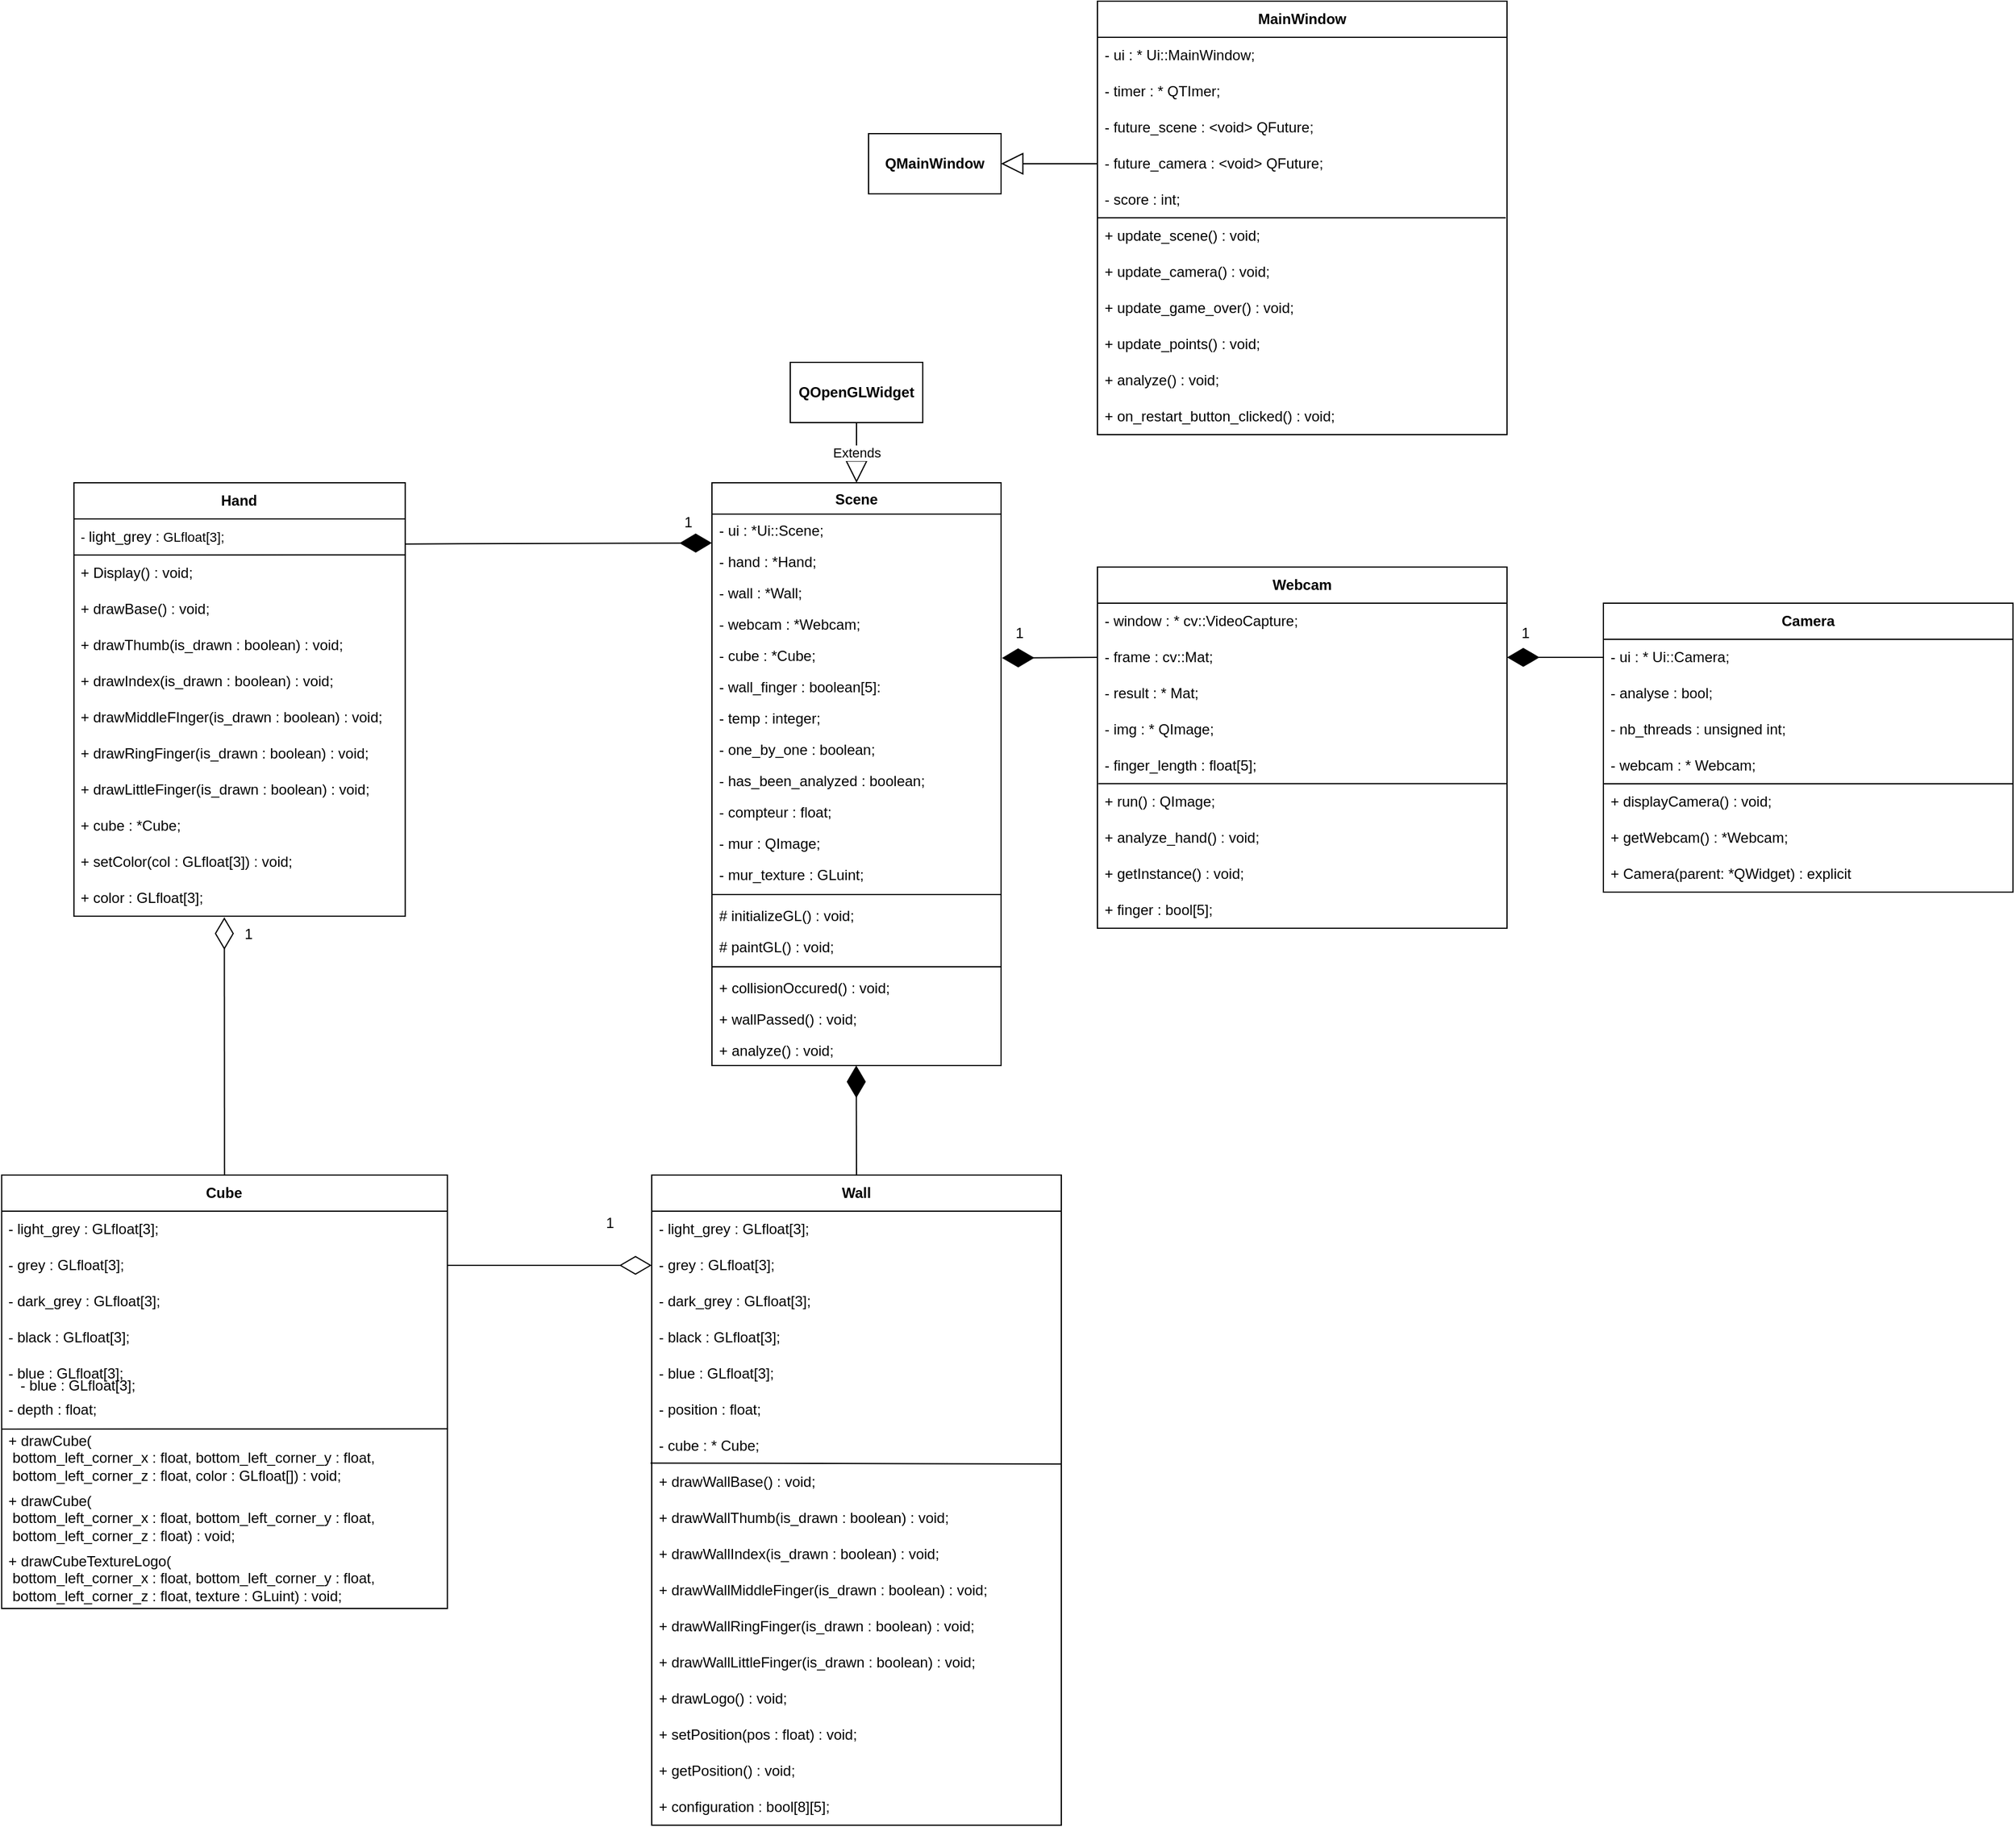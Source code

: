 <mxfile version="21.3.6" type="device">
  <diagram id="C5RBs43oDa-KdzZeNtuy" name="Page-1">
    <mxGraphModel dx="2345" dy="1805" grid="1" gridSize="10" guides="1" tooltips="1" connect="1" arrows="1" fold="1" page="1" pageScale="1" pageWidth="827" pageHeight="1169" math="0" shadow="0">
      <root>
        <mxCell id="WIyWlLk6GJQsqaUBKTNV-0" />
        <mxCell id="WIyWlLk6GJQsqaUBKTNV-1" parent="WIyWlLk6GJQsqaUBKTNV-0" />
        <mxCell id="sqdQiwpJzlFbT6sFjuYa-8" value="&lt;b&gt;Wall&lt;/b&gt;" style="swimlane;fontStyle=0;childLayout=stackLayout;horizontal=1;startSize=30;horizontalStack=0;resizeParent=1;resizeParentMax=0;resizeLast=0;collapsible=1;marginBottom=0;whiteSpace=wrap;html=1;fontFamily=Helvetica;fontColor=#000000;" parent="WIyWlLk6GJQsqaUBKTNV-1" vertex="1">
          <mxGeometry x="-190" y="425" width="340" height="540" as="geometry" />
        </mxCell>
        <mxCell id="A-M6z1SIhGvRbmHf0a0M-6" value="- light_grey : GL&lt;font&gt;float[3];&lt;/font&gt;" style="text;strokeColor=none;fillColor=none;align=left;verticalAlign=middle;spacingLeft=4;spacingRight=4;overflow=hidden;points=[[0,0.5],[1,0.5]];portConstraint=eastwest;rotatable=0;whiteSpace=wrap;html=1;fontFamily=Helvetica;fontColor=#000000;" parent="sqdQiwpJzlFbT6sFjuYa-8" vertex="1">
          <mxGeometry y="30" width="340" height="30" as="geometry" />
        </mxCell>
        <mxCell id="A-M6z1SIhGvRbmHf0a0M-7" value="- grey :&amp;nbsp;&lt;font&gt;GL&lt;font style=&quot;border-color: var(--border-color);&quot;&gt;float&lt;/font&gt;[3];&lt;/font&gt;" style="text;strokeColor=none;fillColor=none;align=left;verticalAlign=middle;spacingLeft=4;spacingRight=4;overflow=hidden;points=[[0,0.5],[1,0.5]];portConstraint=eastwest;rotatable=0;whiteSpace=wrap;html=1;fontFamily=Helvetica;fontColor=#000000;" parent="sqdQiwpJzlFbT6sFjuYa-8" vertex="1">
          <mxGeometry y="60" width="340" height="30" as="geometry" />
        </mxCell>
        <mxCell id="A-M6z1SIhGvRbmHf0a0M-8" value="- dark_grey :&amp;nbsp;&lt;font&gt;GL&lt;font style=&quot;border-color: var(--border-color);&quot;&gt;float&lt;/font&gt;[3];&lt;/font&gt;" style="text;strokeColor=none;fillColor=none;align=left;verticalAlign=middle;spacingLeft=4;spacingRight=4;overflow=hidden;points=[[0,0.5],[1,0.5]];portConstraint=eastwest;rotatable=0;whiteSpace=wrap;html=1;fontFamily=Helvetica;fontColor=#000000;" parent="sqdQiwpJzlFbT6sFjuYa-8" vertex="1">
          <mxGeometry y="90" width="340" height="30" as="geometry" />
        </mxCell>
        <mxCell id="A-M6z1SIhGvRbmHf0a0M-9" value="- black :&amp;nbsp;&lt;font&gt;GL&lt;font style=&quot;border-color: var(--border-color);&quot;&gt;float&lt;/font&gt;[3];&lt;/font&gt;" style="text;strokeColor=none;fillColor=none;align=left;verticalAlign=middle;spacingLeft=4;spacingRight=4;overflow=hidden;points=[[0,0.5],[1,0.5]];portConstraint=eastwest;rotatable=0;whiteSpace=wrap;html=1;fontFamily=Helvetica;fontColor=#000000;" parent="sqdQiwpJzlFbT6sFjuYa-8" vertex="1">
          <mxGeometry y="120" width="340" height="30" as="geometry" />
        </mxCell>
        <mxCell id="A-M6z1SIhGvRbmHf0a0M-10" value="- blue :&amp;nbsp;&lt;font&gt;GL&lt;font style=&quot;border-color: var(--border-color);&quot;&gt;float&lt;/font&gt;[3];&lt;/font&gt;" style="text;strokeColor=none;fillColor=none;align=left;verticalAlign=middle;spacingLeft=4;spacingRight=4;overflow=hidden;points=[[0,0.5],[1,0.5]];portConstraint=eastwest;rotatable=0;whiteSpace=wrap;html=1;fontFamily=Helvetica;fontColor=#000000;" parent="sqdQiwpJzlFbT6sFjuYa-8" vertex="1">
          <mxGeometry y="150" width="340" height="30" as="geometry" />
        </mxCell>
        <mxCell id="A-M6z1SIhGvRbmHf0a0M-11" value="- position : float;" style="text;strokeColor=none;fillColor=none;align=left;verticalAlign=middle;spacingLeft=4;spacingRight=4;overflow=hidden;points=[[0,0.5],[1,0.5]];portConstraint=eastwest;rotatable=0;whiteSpace=wrap;html=1;fontFamily=Helvetica;fontColor=#000000;" parent="sqdQiwpJzlFbT6sFjuYa-8" vertex="1">
          <mxGeometry y="180" width="340" height="30" as="geometry" />
        </mxCell>
        <mxCell id="A-M6z1SIhGvRbmHf0a0M-12" value="- cube : * Cube;" style="text;strokeColor=none;fillColor=none;align=left;verticalAlign=middle;spacingLeft=4;spacingRight=4;overflow=hidden;points=[[0,0.5],[1,0.5]];portConstraint=eastwest;rotatable=0;whiteSpace=wrap;html=1;fontFamily=Helvetica;fontColor=#000000;" parent="sqdQiwpJzlFbT6sFjuYa-8" vertex="1">
          <mxGeometry y="210" width="340" height="30" as="geometry" />
        </mxCell>
        <mxCell id="sqdQiwpJzlFbT6sFjuYa-12" value="" style="endArrow=none;html=1;rounded=0;exitX=-0.003;exitY=0.973;exitDx=0;exitDy=0;exitPerimeter=0;fontFamily=Helvetica;fontColor=#000000;entryX=0.999;entryY=-0.001;entryDx=0;entryDy=0;entryPerimeter=0;" parent="sqdQiwpJzlFbT6sFjuYa-8" source="A-M6z1SIhGvRbmHf0a0M-12" target="A-M6z1SIhGvRbmHf0a0M-15" edge="1">
          <mxGeometry width="50" height="50" relative="1" as="geometry">
            <mxPoint x="0.35" y="270.9" as="sourcePoint" />
            <mxPoint x="340" y="239" as="targetPoint" />
          </mxGeometry>
        </mxCell>
        <mxCell id="A-M6z1SIhGvRbmHf0a0M-15" value="+ drawWallBase() : &lt;font&gt;void;&lt;/font&gt;" style="text;strokeColor=none;fillColor=none;align=left;verticalAlign=middle;spacingLeft=4;spacingRight=4;overflow=hidden;points=[[0,0.5],[1,0.5]];portConstraint=eastwest;rotatable=0;whiteSpace=wrap;html=1;fontFamily=Helvetica;fontColor=#000000;" parent="sqdQiwpJzlFbT6sFjuYa-8" vertex="1">
          <mxGeometry y="240" width="340" height="30" as="geometry" />
        </mxCell>
        <mxCell id="A-M6z1SIhGvRbmHf0a0M-16" value="+ drawWallThumb(is_drawn : &lt;font&gt;boolean&lt;/font&gt;) : &lt;font&gt;void;&lt;/font&gt;" style="text;strokeColor=none;fillColor=none;align=left;verticalAlign=middle;spacingLeft=4;spacingRight=4;overflow=hidden;points=[[0,0.5],[1,0.5]];portConstraint=eastwest;rotatable=0;whiteSpace=wrap;html=1;fontFamily=Helvetica;fontColor=#000000;" parent="sqdQiwpJzlFbT6sFjuYa-8" vertex="1">
          <mxGeometry y="270" width="340" height="30" as="geometry" />
        </mxCell>
        <mxCell id="A-M6z1SIhGvRbmHf0a0M-17" value="+ drawWallIndex(is_drawn : &lt;font&gt;boolean&lt;/font&gt;) : &lt;font&gt;void;&lt;/font&gt;" style="text;strokeColor=none;fillColor=none;align=left;verticalAlign=middle;spacingLeft=4;spacingRight=4;overflow=hidden;points=[[0,0.5],[1,0.5]];portConstraint=eastwest;rotatable=0;whiteSpace=wrap;html=1;fontFamily=Helvetica;fontColor=#000000;" parent="sqdQiwpJzlFbT6sFjuYa-8" vertex="1">
          <mxGeometry y="300" width="340" height="30" as="geometry" />
        </mxCell>
        <mxCell id="A-M6z1SIhGvRbmHf0a0M-18" value="+ drawWallMiddleFinger(is_drawn : &lt;font&gt;boolean&lt;/font&gt;) : &lt;font&gt;void;&lt;/font&gt;" style="text;strokeColor=none;fillColor=none;align=left;verticalAlign=middle;spacingLeft=4;spacingRight=4;overflow=hidden;points=[[0,0.5],[1,0.5]];portConstraint=eastwest;rotatable=0;whiteSpace=wrap;html=1;fontFamily=Helvetica;fontColor=#000000;" parent="sqdQiwpJzlFbT6sFjuYa-8" vertex="1">
          <mxGeometry y="330" width="340" height="30" as="geometry" />
        </mxCell>
        <mxCell id="A-M6z1SIhGvRbmHf0a0M-19" value="+ drawWallRingFinger(is_drawn : &lt;font&gt;boolean&lt;/font&gt;) : &lt;font&gt;void;&lt;/font&gt;" style="text;strokeColor=none;fillColor=none;align=left;verticalAlign=middle;spacingLeft=4;spacingRight=4;overflow=hidden;points=[[0,0.5],[1,0.5]];portConstraint=eastwest;rotatable=0;whiteSpace=wrap;html=1;fontFamily=Helvetica;fontColor=#000000;" parent="sqdQiwpJzlFbT6sFjuYa-8" vertex="1">
          <mxGeometry y="360" width="340" height="30" as="geometry" />
        </mxCell>
        <mxCell id="A-M6z1SIhGvRbmHf0a0M-20" value="+ drawWallLittleFinger(is_drawn : &lt;font&gt;boolean&lt;/font&gt;) : &lt;font&gt;void;&lt;/font&gt;" style="text;strokeColor=none;fillColor=none;align=left;verticalAlign=middle;spacingLeft=4;spacingRight=4;overflow=hidden;points=[[0,0.5],[1,0.5]];portConstraint=eastwest;rotatable=0;whiteSpace=wrap;html=1;fontFamily=Helvetica;fontColor=#000000;" parent="sqdQiwpJzlFbT6sFjuYa-8" vertex="1">
          <mxGeometry y="390" width="340" height="30" as="geometry" />
        </mxCell>
        <mxCell id="A-M6z1SIhGvRbmHf0a0M-21" value="+ drawLogo() : &lt;font&gt;void;&lt;/font&gt;" style="text;strokeColor=none;fillColor=none;align=left;verticalAlign=middle;spacingLeft=4;spacingRight=4;overflow=hidden;points=[[0,0.5],[1,0.5]];portConstraint=eastwest;rotatable=0;whiteSpace=wrap;html=1;fontFamily=Helvetica;fontColor=#000000;" parent="sqdQiwpJzlFbT6sFjuYa-8" vertex="1">
          <mxGeometry y="420" width="340" height="30" as="geometry" />
        </mxCell>
        <mxCell id="A-M6z1SIhGvRbmHf0a0M-22" value="+ setPosition(pos : float) : &lt;font&gt;void;&lt;/font&gt;" style="text;strokeColor=none;fillColor=none;align=left;verticalAlign=middle;spacingLeft=4;spacingRight=4;overflow=hidden;points=[[0,0.5],[1,0.5]];portConstraint=eastwest;rotatable=0;whiteSpace=wrap;html=1;fontFamily=Helvetica;fontColor=#000000;" parent="sqdQiwpJzlFbT6sFjuYa-8" vertex="1">
          <mxGeometry y="450" width="340" height="30" as="geometry" />
        </mxCell>
        <mxCell id="A-M6z1SIhGvRbmHf0a0M-23" value="+ getPosition() : &lt;font&gt;void;&lt;/font&gt;" style="text;strokeColor=none;fillColor=none;align=left;verticalAlign=middle;spacingLeft=4;spacingRight=4;overflow=hidden;points=[[0,0.5],[1,0.5]];portConstraint=eastwest;rotatable=0;whiteSpace=wrap;html=1;fontFamily=Helvetica;fontColor=#000000;" parent="sqdQiwpJzlFbT6sFjuYa-8" vertex="1">
          <mxGeometry y="480" width="340" height="30" as="geometry" />
        </mxCell>
        <mxCell id="A-M6z1SIhGvRbmHf0a0M-24" value="+ configuration : bool[8][5]&lt;font&gt;;&lt;/font&gt;" style="text;strokeColor=none;fillColor=none;align=left;verticalAlign=middle;spacingLeft=4;spacingRight=4;overflow=hidden;points=[[0,0.5],[1,0.5]];portConstraint=eastwest;rotatable=0;whiteSpace=wrap;html=1;fontFamily=Helvetica;fontColor=#000000;" parent="sqdQiwpJzlFbT6sFjuYa-8" vertex="1">
          <mxGeometry y="510" width="340" height="30" as="geometry" />
        </mxCell>
        <mxCell id="sqdQiwpJzlFbT6sFjuYa-13" value="&lt;font&gt;&lt;b&gt;Hand&lt;/b&gt;&lt;/font&gt;" style="swimlane;fontStyle=0;childLayout=stackLayout;horizontal=1;startSize=30;horizontalStack=0;resizeParent=1;resizeParentMax=0;resizeLast=0;collapsible=1;marginBottom=0;whiteSpace=wrap;html=1;fontFamily=Helvetica;fontColor=#000000;" parent="WIyWlLk6GJQsqaUBKTNV-1" vertex="1">
          <mxGeometry x="-669.63" y="-150" width="275" height="360" as="geometry" />
        </mxCell>
        <mxCell id="sqdQiwpJzlFbT6sFjuYa-14" value="&lt;div&gt;&lt;font style=&quot;&quot;&gt;&lt;span style=&quot;font-size: 11px;&quot;&gt;- &lt;/span&gt;&lt;font style=&quot;font-size: 12px;&quot;&gt;light_grey :&lt;/font&gt;&lt;span style=&quot;font-size: 11px;&quot;&gt; &lt;font&gt;GLfloat[3];&lt;/font&gt;&lt;/span&gt;&lt;/font&gt;&lt;/div&gt;" style="text;strokeColor=none;fillColor=none;align=left;verticalAlign=middle;spacingLeft=4;spacingRight=4;overflow=hidden;points=[[0,0.5],[1,0.5]];portConstraint=eastwest;rotatable=0;whiteSpace=wrap;html=1;fontFamily=Helvetica;fontColor=#000000;" parent="sqdQiwpJzlFbT6sFjuYa-13" vertex="1">
          <mxGeometry y="30" width="275" height="30" as="geometry" />
        </mxCell>
        <mxCell id="Ybg5_mfCKvcVvenesTSS-0" value="" style="endArrow=none;html=1;rounded=0;exitX=0.001;exitY=1.03;exitDx=0;exitDy=0;exitPerimeter=0;fontFamily=Helvetica;entryX=1.001;entryY=-0.004;entryDx=0;entryDy=0;entryPerimeter=0;fontColor=#000000;" parent="sqdQiwpJzlFbT6sFjuYa-13" target="sqdQiwpJzlFbT6sFjuYa-16" edge="1">
          <mxGeometry width="50" height="50" relative="1" as="geometry">
            <mxPoint y="60" as="sourcePoint" />
            <mxPoint x="280" y="60" as="targetPoint" />
          </mxGeometry>
        </mxCell>
        <mxCell id="sqdQiwpJzlFbT6sFjuYa-16" value="+ Display() : &lt;font&gt;void;&lt;/font&gt;" style="text;strokeColor=none;fillColor=none;align=left;verticalAlign=middle;spacingLeft=4;spacingRight=4;overflow=hidden;points=[[0,0.5],[1,0.5]];portConstraint=eastwest;rotatable=0;whiteSpace=wrap;html=1;fontFamily=Helvetica;fontColor=#000000;" parent="sqdQiwpJzlFbT6sFjuYa-13" vertex="1">
          <mxGeometry y="60" width="275" height="30" as="geometry" />
        </mxCell>
        <mxCell id="sqdQiwpJzlFbT6sFjuYa-23" value="+ drawBase() : &lt;font&gt;void;&lt;/font&gt;" style="text;strokeColor=none;fillColor=none;align=left;verticalAlign=middle;spacingLeft=4;spacingRight=4;overflow=hidden;points=[[0,0.5],[1,0.5]];portConstraint=eastwest;rotatable=0;whiteSpace=wrap;html=1;fontFamily=Helvetica;fontColor=#000000;" parent="sqdQiwpJzlFbT6sFjuYa-13" vertex="1">
          <mxGeometry y="90" width="275" height="30" as="geometry" />
        </mxCell>
        <mxCell id="sqdQiwpJzlFbT6sFjuYa-24" value="+ drawThumb(is_drawn : &lt;font&gt;boolean&lt;/font&gt;) : &lt;font&gt;void;&lt;/font&gt;" style="text;strokeColor=none;fillColor=none;align=left;verticalAlign=middle;spacingLeft=4;spacingRight=4;overflow=hidden;points=[[0,0.5],[1,0.5]];portConstraint=eastwest;rotatable=0;whiteSpace=wrap;html=1;fontFamily=Helvetica;fontColor=#000000;" parent="sqdQiwpJzlFbT6sFjuYa-13" vertex="1">
          <mxGeometry y="120" width="275" height="30" as="geometry" />
        </mxCell>
        <mxCell id="sqdQiwpJzlFbT6sFjuYa-25" value="+ drawIndex(is_drawn : &lt;font&gt;boolean&lt;/font&gt;) : &lt;font&gt;void;&lt;/font&gt;" style="text;strokeColor=none;fillColor=none;align=left;verticalAlign=middle;spacingLeft=4;spacingRight=4;overflow=hidden;points=[[0,0.5],[1,0.5]];portConstraint=eastwest;rotatable=0;whiteSpace=wrap;html=1;fontFamily=Helvetica;fontColor=#000000;" parent="sqdQiwpJzlFbT6sFjuYa-13" vertex="1">
          <mxGeometry y="150" width="275" height="30" as="geometry" />
        </mxCell>
        <mxCell id="sqdQiwpJzlFbT6sFjuYa-27" value="+ drawMiddleFInger(is_drawn : &lt;font&gt;boolean&lt;/font&gt;) : &lt;font&gt;void;&lt;/font&gt;" style="text;strokeColor=none;fillColor=none;align=left;verticalAlign=middle;spacingLeft=4;spacingRight=4;overflow=hidden;points=[[0,0.5],[1,0.5]];portConstraint=eastwest;rotatable=0;whiteSpace=wrap;html=1;fontFamily=Helvetica;fontColor=#000000;" parent="sqdQiwpJzlFbT6sFjuYa-13" vertex="1">
          <mxGeometry y="180" width="275" height="30" as="geometry" />
        </mxCell>
        <mxCell id="sqdQiwpJzlFbT6sFjuYa-26" value="+ drawRingFinger(is_drawn : &lt;font&gt;boolean&lt;/font&gt;) : &lt;font&gt;void;&lt;/font&gt;" style="text;strokeColor=none;fillColor=none;align=left;verticalAlign=middle;spacingLeft=4;spacingRight=4;overflow=hidden;points=[[0,0.5],[1,0.5]];portConstraint=eastwest;rotatable=0;whiteSpace=wrap;html=1;fontFamily=Helvetica;fontColor=#000000;" parent="sqdQiwpJzlFbT6sFjuYa-13" vertex="1">
          <mxGeometry y="210" width="275" height="30" as="geometry" />
        </mxCell>
        <mxCell id="sqdQiwpJzlFbT6sFjuYa-28" value="+ drawLittleFinger(is_drawn : &lt;font&gt;boolean&lt;/font&gt;) : &lt;font&gt;void;&lt;/font&gt;" style="text;strokeColor=none;fillColor=none;align=left;verticalAlign=middle;spacingLeft=4;spacingRight=4;overflow=hidden;points=[[0,0.5],[1,0.5]];portConstraint=eastwest;rotatable=0;whiteSpace=wrap;html=1;fontFamily=Helvetica;fontColor=#000000;" parent="sqdQiwpJzlFbT6sFjuYa-13" vertex="1">
          <mxGeometry y="240" width="275" height="30" as="geometry" />
        </mxCell>
        <mxCell id="sqdQiwpJzlFbT6sFjuYa-29" value="+ cube : *&lt;font&gt;Cube;&lt;/font&gt;" style="text;strokeColor=none;fillColor=none;align=left;verticalAlign=middle;spacingLeft=4;spacingRight=4;overflow=hidden;points=[[0,0.5],[1,0.5]];portConstraint=eastwest;rotatable=0;whiteSpace=wrap;html=1;fontFamily=Helvetica;fontColor=#000000;" parent="sqdQiwpJzlFbT6sFjuYa-13" vertex="1">
          <mxGeometry y="270" width="275" height="30" as="geometry" />
        </mxCell>
        <mxCell id="Ybg5_mfCKvcVvenesTSS-2" value="+ setColor(col : GLfloat[3]) : void;" style="text;strokeColor=none;fillColor=none;align=left;verticalAlign=middle;spacingLeft=4;spacingRight=4;overflow=hidden;points=[[0,0.5],[1,0.5]];portConstraint=eastwest;rotatable=0;whiteSpace=wrap;html=1;fontFamily=Helvetica;fontColor=#000000;" parent="sqdQiwpJzlFbT6sFjuYa-13" vertex="1">
          <mxGeometry y="300" width="275" height="30" as="geometry" />
        </mxCell>
        <mxCell id="Ybg5_mfCKvcVvenesTSS-1" value="+ color : GLfloat[3];" style="text;strokeColor=none;fillColor=none;align=left;verticalAlign=middle;spacingLeft=4;spacingRight=4;overflow=hidden;points=[[0,0.5],[1,0.5]];portConstraint=eastwest;rotatable=0;whiteSpace=wrap;html=1;fontFamily=Helvetica;fontColor=#000000;" parent="sqdQiwpJzlFbT6sFjuYa-13" vertex="1">
          <mxGeometry y="330" width="275" height="30" as="geometry" />
        </mxCell>
        <mxCell id="sqdQiwpJzlFbT6sFjuYa-30" value="&lt;b&gt;Cube&lt;/b&gt;" style="swimlane;fontStyle=0;childLayout=stackLayout;horizontal=1;startSize=30;horizontalStack=0;resizeParent=1;resizeParentMax=0;resizeLast=0;collapsible=1;marginBottom=0;whiteSpace=wrap;html=1;fontFamily=Helvetica;fontColor=#000000;" parent="WIyWlLk6GJQsqaUBKTNV-1" vertex="1">
          <mxGeometry x="-729.63" y="425" width="370" height="360" as="geometry" />
        </mxCell>
        <mxCell id="sqdQiwpJzlFbT6sFjuYa-31" value="- light_grey :&amp;nbsp;&lt;font&gt;GL&lt;font style=&quot;border-color: var(--border-color);&quot;&gt;float&lt;/font&gt;[3];&lt;/font&gt;" style="text;strokeColor=none;fillColor=none;align=left;verticalAlign=middle;spacingLeft=4;spacingRight=4;overflow=hidden;points=[[0,0.5],[1,0.5]];portConstraint=eastwest;rotatable=0;whiteSpace=wrap;html=1;fontFamily=Helvetica;fontColor=#000000;" parent="sqdQiwpJzlFbT6sFjuYa-30" vertex="1">
          <mxGeometry y="30" width="370" height="30" as="geometry" />
        </mxCell>
        <mxCell id="sqdQiwpJzlFbT6sFjuYa-35" value="- grey :&amp;nbsp;&lt;font&gt;GL&lt;font style=&quot;border-color: var(--border-color);&quot;&gt;float&lt;/font&gt;[3];&lt;/font&gt;" style="text;strokeColor=none;fillColor=none;align=left;verticalAlign=middle;spacingLeft=4;spacingRight=4;overflow=hidden;points=[[0,0.5],[1,0.5]];portConstraint=eastwest;rotatable=0;whiteSpace=wrap;html=1;fontFamily=Helvetica;fontColor=#000000;" parent="sqdQiwpJzlFbT6sFjuYa-30" vertex="1">
          <mxGeometry y="60" width="370" height="30" as="geometry" />
        </mxCell>
        <mxCell id="sqdQiwpJzlFbT6sFjuYa-36" value="- dark_grey :&amp;nbsp;&lt;font&gt;GL&lt;font style=&quot;border-color: var(--border-color);&quot;&gt;float&lt;/font&gt;[3];&lt;/font&gt;" style="text;strokeColor=none;fillColor=none;align=left;verticalAlign=middle;spacingLeft=4;spacingRight=4;overflow=hidden;points=[[0,0.5],[1,0.5]];portConstraint=eastwest;rotatable=0;whiteSpace=wrap;html=1;fontFamily=Helvetica;fontColor=#000000;" parent="sqdQiwpJzlFbT6sFjuYa-30" vertex="1">
          <mxGeometry y="90" width="370" height="30" as="geometry" />
        </mxCell>
        <mxCell id="sqdQiwpJzlFbT6sFjuYa-37" value="- black :&amp;nbsp;&lt;font&gt;GL&lt;font style=&quot;border-color: var(--border-color);&quot;&gt;float&lt;/font&gt;[3];&lt;/font&gt;" style="text;strokeColor=none;fillColor=none;align=left;verticalAlign=middle;spacingLeft=4;spacingRight=4;overflow=hidden;points=[[0,0.5],[1,0.5]];portConstraint=eastwest;rotatable=0;whiteSpace=wrap;html=1;fontFamily=Helvetica;fontColor=#000000;" parent="sqdQiwpJzlFbT6sFjuYa-30" vertex="1">
          <mxGeometry y="120" width="370" height="30" as="geometry" />
        </mxCell>
        <mxCell id="sqdQiwpJzlFbT6sFjuYa-32" value="- blue :&amp;nbsp;&lt;font&gt;GL&lt;font style=&quot;border-color: var(--border-color);&quot;&gt;float&lt;/font&gt;[3];&lt;/font&gt;" style="text;strokeColor=none;fillColor=none;align=left;verticalAlign=middle;spacingLeft=4;spacingRight=4;overflow=hidden;points=[[0,0.5],[1,0.5]];portConstraint=eastwest;rotatable=0;whiteSpace=wrap;html=1;fontFamily=Helvetica;fontColor=#000000;" parent="sqdQiwpJzlFbT6sFjuYa-30" vertex="1">
          <mxGeometry y="150" width="370" height="30" as="geometry" />
        </mxCell>
        <mxCell id="Ybg5_mfCKvcVvenesTSS-20" value="- depth : float;" style="text;strokeColor=none;fillColor=none;align=left;verticalAlign=middle;spacingLeft=4;spacingRight=4;overflow=hidden;points=[[0,0.5],[1,0.5]];portConstraint=eastwest;rotatable=0;whiteSpace=wrap;html=1;fontFamily=Helvetica;fontColor=#000000;" parent="sqdQiwpJzlFbT6sFjuYa-30" vertex="1">
          <mxGeometry y="180" width="370" height="30" as="geometry" />
        </mxCell>
        <mxCell id="sqdQiwpJzlFbT6sFjuYa-33" value="+ drawCube(&lt;br&gt;&lt;span style=&quot;white-space: pre;&quot;&gt; &lt;/span&gt;bottom_left_corner_x : &lt;font&gt;float,&amp;nbsp;&lt;/font&gt;bottom_left_corner_y : &lt;font&gt;float, &lt;br&gt;&lt;/font&gt;&lt;span style=&quot;white-space: pre;&quot;&gt; &lt;/span&gt;bottom_left_corner_z : &lt;font&gt;float,&amp;nbsp;&lt;/font&gt;color : &lt;font&gt;GLfloat[]&lt;/font&gt;) : &lt;font&gt;void;&lt;/font&gt;" style="text;strokeColor=none;fillColor=none;align=left;verticalAlign=middle;spacingLeft=4;spacingRight=4;overflow=hidden;points=[[0,0.5],[1,0.5]];portConstraint=eastwest;rotatable=0;whiteSpace=wrap;html=1;fontFamily=Helvetica;fontColor=#000000;" parent="sqdQiwpJzlFbT6sFjuYa-30" vertex="1">
          <mxGeometry y="210" width="370" height="50" as="geometry" />
        </mxCell>
        <mxCell id="sqdQiwpJzlFbT6sFjuYa-34" value="" style="endArrow=none;html=1;rounded=0;exitX=-0.001;exitY=0.02;exitDx=0;exitDy=0;exitPerimeter=0;entryX=1.001;entryY=0.015;entryDx=0;entryDy=0;entryPerimeter=0;fontFamily=Helvetica;fontColor=#000000;" parent="sqdQiwpJzlFbT6sFjuYa-30" source="sqdQiwpJzlFbT6sFjuYa-33" target="sqdQiwpJzlFbT6sFjuYa-33" edge="1">
          <mxGeometry width="50" height="50" relative="1" as="geometry">
            <mxPoint x="220" y="220" as="sourcePoint" />
            <mxPoint x="270" y="170" as="targetPoint" />
          </mxGeometry>
        </mxCell>
        <mxCell id="Ybg5_mfCKvcVvenesTSS-22" value="+ drawCube(&lt;br&gt;&lt;span style=&quot;white-space: pre;&quot;&gt; &lt;/span&gt;bottom_left_corner_x : &lt;font&gt;float,&amp;nbsp;&lt;/font&gt;bottom_left_corner_y : &lt;font&gt;float, &lt;br&gt;&lt;/font&gt;&amp;nbsp;bottom_left_corner_z : &lt;font&gt;float&lt;/font&gt;) : &lt;font&gt;void;&lt;/font&gt;" style="text;strokeColor=none;fillColor=none;align=left;verticalAlign=middle;spacingLeft=4;spacingRight=4;overflow=hidden;points=[[0,0.5],[1,0.5]];portConstraint=eastwest;rotatable=0;whiteSpace=wrap;html=1;fontFamily=Helvetica;fontColor=#000000;" parent="sqdQiwpJzlFbT6sFjuYa-30" vertex="1">
          <mxGeometry y="260" width="370" height="50" as="geometry" />
        </mxCell>
        <mxCell id="Ybg5_mfCKvcVvenesTSS-23" value="+ drawCubeTextureLogo(&lt;br&gt;&lt;span style=&quot;white-space: pre;&quot;&gt; &lt;/span&gt;bottom_left_corner_x : &lt;font&gt;float,&amp;nbsp;&lt;/font&gt;bottom_left_corner_y : &lt;font&gt;float, &lt;br&gt;&lt;/font&gt;&lt;span style=&quot;white-space: pre;&quot;&gt; &lt;/span&gt;bottom_left_corner_z : &lt;font&gt;float, texture : GLuint&lt;/font&gt;) : &lt;font&gt;void;&lt;/font&gt;" style="text;strokeColor=none;fillColor=none;align=left;verticalAlign=middle;spacingLeft=4;spacingRight=4;overflow=hidden;points=[[0,0.5],[1,0.5]];portConstraint=eastwest;rotatable=0;whiteSpace=wrap;html=1;fontFamily=Helvetica;fontColor=#000000;" parent="sqdQiwpJzlFbT6sFjuYa-30" vertex="1">
          <mxGeometry y="310" width="370" height="50" as="geometry" />
        </mxCell>
        <mxCell id="sqdQiwpJzlFbT6sFjuYa-44" value="" style="endArrow=diamondThin;endFill=0;endSize=24;html=1;rounded=0;exitX=0.5;exitY=0;exitDx=0;exitDy=0;fontFamily=Helvetica;entryX=0.454;entryY=1.03;entryDx=0;entryDy=0;entryPerimeter=0;fontColor=#000000;" parent="WIyWlLk6GJQsqaUBKTNV-1" source="sqdQiwpJzlFbT6sFjuYa-30" target="Ybg5_mfCKvcVvenesTSS-1" edge="1">
          <mxGeometry width="160" relative="1" as="geometry">
            <mxPoint x="-709.63" y="240" as="sourcePoint" />
            <mxPoint x="-544.63" y="230" as="targetPoint" />
            <Array as="points" />
          </mxGeometry>
        </mxCell>
        <mxCell id="sqdQiwpJzlFbT6sFjuYa-45" value="1" style="text;html=1;align=center;verticalAlign=middle;resizable=0;points=[];autosize=1;strokeColor=none;fillColor=none;fontFamily=Helvetica;fontColor=#000000;" parent="WIyWlLk6GJQsqaUBKTNV-1" vertex="1">
          <mxGeometry x="-539.63" y="210" width="30" height="30" as="geometry" />
        </mxCell>
        <mxCell id="sqdQiwpJzlFbT6sFjuYa-47" value="Scene&lt;br&gt;" style="swimlane;fontStyle=1;align=center;verticalAlign=top;childLayout=stackLayout;horizontal=1;startSize=26;horizontalStack=0;resizeParent=1;resizeParentMax=0;resizeLast=0;collapsible=1;marginBottom=0;whiteSpace=wrap;html=1;fontFamily=Helvetica;fontColor=#000000;" parent="WIyWlLk6GJQsqaUBKTNV-1" vertex="1">
          <mxGeometry x="-140" y="-150" width="240" height="484" as="geometry" />
        </mxCell>
        <mxCell id="sqdQiwpJzlFbT6sFjuYa-48" value="- ui : &lt;font&gt;*Ui::Scene;&lt;/font&gt;" style="text;strokeColor=none;fillColor=none;align=left;verticalAlign=top;spacingLeft=4;spacingRight=4;overflow=hidden;rotatable=0;points=[[0,0.5],[1,0.5]];portConstraint=eastwest;whiteSpace=wrap;html=1;fontFamily=Helvetica;fontColor=#000000;" parent="sqdQiwpJzlFbT6sFjuYa-47" vertex="1">
          <mxGeometry y="26" width="240" height="26" as="geometry" />
        </mxCell>
        <mxCell id="sqdQiwpJzlFbT6sFjuYa-51" value="- hand : &lt;font&gt;*Hand;&lt;/font&gt;" style="text;strokeColor=none;fillColor=none;align=left;verticalAlign=top;spacingLeft=4;spacingRight=4;overflow=hidden;rotatable=0;points=[[0,0.5],[1,0.5]];portConstraint=eastwest;whiteSpace=wrap;html=1;fontFamily=Helvetica;fontColor=#000000;" parent="sqdQiwpJzlFbT6sFjuYa-47" vertex="1">
          <mxGeometry y="52" width="240" height="26" as="geometry" />
        </mxCell>
        <mxCell id="Ybg5_mfCKvcVvenesTSS-6" value="- wall : *Wall;" style="text;strokeColor=none;fillColor=none;align=left;verticalAlign=top;spacingLeft=4;spacingRight=4;overflow=hidden;rotatable=0;points=[[0,0.5],[1,0.5]];portConstraint=eastwest;whiteSpace=wrap;html=1;fontFamily=Helvetica;fontColor=#000000;" parent="sqdQiwpJzlFbT6sFjuYa-47" vertex="1">
          <mxGeometry y="78" width="240" height="26" as="geometry" />
        </mxCell>
        <mxCell id="Ybg5_mfCKvcVvenesTSS-7" value="- webcam : *Webcam;" style="text;strokeColor=none;fillColor=none;align=left;verticalAlign=top;spacingLeft=4;spacingRight=4;overflow=hidden;rotatable=0;points=[[0,0.5],[1,0.5]];portConstraint=eastwest;whiteSpace=wrap;html=1;fontFamily=Helvetica;fontColor=#000000;" parent="sqdQiwpJzlFbT6sFjuYa-47" vertex="1">
          <mxGeometry y="104" width="240" height="26" as="geometry" />
        </mxCell>
        <mxCell id="Ybg5_mfCKvcVvenesTSS-8" value="- cube : *Cube;" style="text;strokeColor=none;fillColor=none;align=left;verticalAlign=top;spacingLeft=4;spacingRight=4;overflow=hidden;rotatable=0;points=[[0,0.5],[1,0.5]];portConstraint=eastwest;whiteSpace=wrap;html=1;fontFamily=Helvetica;fontColor=#000000;" parent="sqdQiwpJzlFbT6sFjuYa-47" vertex="1">
          <mxGeometry y="130" width="240" height="26" as="geometry" />
        </mxCell>
        <mxCell id="Ybg5_mfCKvcVvenesTSS-9" value="- wall_finger : boolean[5]:" style="text;strokeColor=none;fillColor=none;align=left;verticalAlign=top;spacingLeft=4;spacingRight=4;overflow=hidden;rotatable=0;points=[[0,0.5],[1,0.5]];portConstraint=eastwest;whiteSpace=wrap;html=1;fontFamily=Helvetica;fontColor=#000000;" parent="sqdQiwpJzlFbT6sFjuYa-47" vertex="1">
          <mxGeometry y="156" width="240" height="26" as="geometry" />
        </mxCell>
        <mxCell id="Ybg5_mfCKvcVvenesTSS-10" value="- temp : integer;" style="text;strokeColor=none;fillColor=none;align=left;verticalAlign=top;spacingLeft=4;spacingRight=4;overflow=hidden;rotatable=0;points=[[0,0.5],[1,0.5]];portConstraint=eastwest;whiteSpace=wrap;html=1;fontFamily=Helvetica;fontColor=#000000;" parent="sqdQiwpJzlFbT6sFjuYa-47" vertex="1">
          <mxGeometry y="182" width="240" height="26" as="geometry" />
        </mxCell>
        <mxCell id="Ybg5_mfCKvcVvenesTSS-11" value="- one_by_one : boolean;" style="text;strokeColor=none;fillColor=none;align=left;verticalAlign=top;spacingLeft=4;spacingRight=4;overflow=hidden;rotatable=0;points=[[0,0.5],[1,0.5]];portConstraint=eastwest;whiteSpace=wrap;html=1;fontFamily=Helvetica;fontColor=#000000;" parent="sqdQiwpJzlFbT6sFjuYa-47" vertex="1">
          <mxGeometry y="208" width="240" height="26" as="geometry" />
        </mxCell>
        <mxCell id="Ybg5_mfCKvcVvenesTSS-13" value="- has_been_analyzed : boolean;" style="text;strokeColor=none;fillColor=none;align=left;verticalAlign=top;spacingLeft=4;spacingRight=4;overflow=hidden;rotatable=0;points=[[0,0.5],[1,0.5]];portConstraint=eastwest;whiteSpace=wrap;html=1;fontFamily=Helvetica;fontColor=#000000;" parent="sqdQiwpJzlFbT6sFjuYa-47" vertex="1">
          <mxGeometry y="234" width="240" height="26" as="geometry" />
        </mxCell>
        <mxCell id="Ybg5_mfCKvcVvenesTSS-14" value="- compteur : float;" style="text;strokeColor=none;fillColor=none;align=left;verticalAlign=top;spacingLeft=4;spacingRight=4;overflow=hidden;rotatable=0;points=[[0,0.5],[1,0.5]];portConstraint=eastwest;whiteSpace=wrap;html=1;fontFamily=Helvetica;fontColor=#000000;" parent="sqdQiwpJzlFbT6sFjuYa-47" vertex="1">
          <mxGeometry y="260" width="240" height="26" as="geometry" />
        </mxCell>
        <mxCell id="Ybg5_mfCKvcVvenesTSS-15" value="- mur : QImage;" style="text;strokeColor=none;fillColor=none;align=left;verticalAlign=top;spacingLeft=4;spacingRight=4;overflow=hidden;rotatable=0;points=[[0,0.5],[1,0.5]];portConstraint=eastwest;whiteSpace=wrap;html=1;fontFamily=Helvetica;fontColor=#000000;" parent="sqdQiwpJzlFbT6sFjuYa-47" vertex="1">
          <mxGeometry y="286" width="240" height="26" as="geometry" />
        </mxCell>
        <mxCell id="Ybg5_mfCKvcVvenesTSS-16" value="- mur_texture : GLuint;" style="text;strokeColor=none;fillColor=none;align=left;verticalAlign=top;spacingLeft=4;spacingRight=4;overflow=hidden;rotatable=0;points=[[0,0.5],[1,0.5]];portConstraint=eastwest;whiteSpace=wrap;html=1;fontFamily=Helvetica;fontColor=#000000;" parent="sqdQiwpJzlFbT6sFjuYa-47" vertex="1">
          <mxGeometry y="312" width="240" height="26" as="geometry" />
        </mxCell>
        <mxCell id="sqdQiwpJzlFbT6sFjuYa-49" value="" style="line;strokeWidth=1;fillColor=none;align=left;verticalAlign=middle;spacingTop=-1;spacingLeft=3;spacingRight=3;rotatable=0;labelPosition=right;points=[];portConstraint=eastwest;strokeColor=inherit;fontFamily=Helvetica;fontColor=#000000;" parent="sqdQiwpJzlFbT6sFjuYa-47" vertex="1">
          <mxGeometry y="338" width="240" height="8" as="geometry" />
        </mxCell>
        <mxCell id="sqdQiwpJzlFbT6sFjuYa-50" value="# initializeGL() : &lt;font&gt;void;&lt;/font&gt;" style="text;strokeColor=none;fillColor=none;align=left;verticalAlign=top;spacingLeft=4;spacingRight=4;overflow=hidden;rotatable=0;points=[[0,0.5],[1,0.5]];portConstraint=eastwest;whiteSpace=wrap;html=1;fontFamily=Helvetica;fontColor=#000000;" parent="sqdQiwpJzlFbT6sFjuYa-47" vertex="1">
          <mxGeometry y="346" width="240" height="26" as="geometry" />
        </mxCell>
        <mxCell id="sqdQiwpJzlFbT6sFjuYa-53" value="# paintGL() : &lt;font&gt;void;&lt;/font&gt;" style="text;strokeColor=none;fillColor=none;align=left;verticalAlign=top;spacingLeft=4;spacingRight=4;overflow=hidden;rotatable=0;points=[[0,0.5],[1,0.5]];portConstraint=eastwest;whiteSpace=wrap;html=1;fontFamily=Helvetica;fontColor=#000000;" parent="sqdQiwpJzlFbT6sFjuYa-47" vertex="1">
          <mxGeometry y="372" width="240" height="26" as="geometry" />
        </mxCell>
        <mxCell id="Ybg5_mfCKvcVvenesTSS-18" value="" style="line;strokeWidth=1;fillColor=none;align=left;verticalAlign=middle;spacingTop=-1;spacingLeft=3;spacingRight=3;rotatable=0;labelPosition=right;points=[];portConstraint=eastwest;strokeColor=inherit;fontFamily=Helvetica;fontColor=#000000;" parent="sqdQiwpJzlFbT6sFjuYa-47" vertex="1">
          <mxGeometry y="398" width="240" height="8" as="geometry" />
        </mxCell>
        <mxCell id="Ybg5_mfCKvcVvenesTSS-5" value="+ collisionOccured() : void;" style="text;strokeColor=none;fillColor=none;align=left;verticalAlign=top;spacingLeft=4;spacingRight=4;overflow=hidden;rotatable=0;points=[[0,0.5],[1,0.5]];portConstraint=eastwest;whiteSpace=wrap;html=1;fontFamily=Helvetica;fontColor=#000000;" parent="sqdQiwpJzlFbT6sFjuYa-47" vertex="1">
          <mxGeometry y="406" width="240" height="26" as="geometry" />
        </mxCell>
        <mxCell id="Ybg5_mfCKvcVvenesTSS-17" value="+ wallPassed() : void;" style="text;strokeColor=none;fillColor=none;align=left;verticalAlign=top;spacingLeft=4;spacingRight=4;overflow=hidden;rotatable=0;points=[[0,0.5],[1,0.5]];portConstraint=eastwest;whiteSpace=wrap;html=1;fontFamily=Helvetica;fontColor=#000000;" parent="sqdQiwpJzlFbT6sFjuYa-47" vertex="1">
          <mxGeometry y="432" width="240" height="26" as="geometry" />
        </mxCell>
        <mxCell id="Ybg5_mfCKvcVvenesTSS-19" value="+ analyze() : void;" style="text;strokeColor=none;fillColor=none;align=left;verticalAlign=top;spacingLeft=4;spacingRight=4;overflow=hidden;rotatable=0;points=[[0,0.5],[1,0.5]];portConstraint=eastwest;whiteSpace=wrap;html=1;fontFamily=Helvetica;fontColor=#000000;" parent="sqdQiwpJzlFbT6sFjuYa-47" vertex="1">
          <mxGeometry y="458" width="240" height="26" as="geometry" />
        </mxCell>
        <mxCell id="sqdQiwpJzlFbT6sFjuYa-54" value="" style="endArrow=diamondThin;endFill=1;endSize=24;html=1;rounded=0;exitX=1;exitY=0.694;exitDx=0;exitDy=0;exitPerimeter=0;fontColor=#000000;" parent="WIyWlLk6GJQsqaUBKTNV-1" source="sqdQiwpJzlFbT6sFjuYa-14" edge="1">
          <mxGeometry width="160" relative="1" as="geometry">
            <mxPoint x="-300" y="-100" as="sourcePoint" />
            <mxPoint x="-140" y="-100" as="targetPoint" />
          </mxGeometry>
        </mxCell>
        <mxCell id="sqdQiwpJzlFbT6sFjuYa-55" value="1" style="text;html=1;align=center;verticalAlign=middle;resizable=0;points=[];autosize=1;strokeColor=none;fillColor=none;fontColor=#000000;" parent="WIyWlLk6GJQsqaUBKTNV-1" vertex="1">
          <mxGeometry x="-175" y="-132" width="30" height="30" as="geometry" />
        </mxCell>
        <mxCell id="sqdQiwpJzlFbT6sFjuYa-56" value="&lt;b&gt;QOpenGLWidget&lt;/b&gt;" style="html=1;whiteSpace=wrap;fontColor=#000000;" parent="WIyWlLk6GJQsqaUBKTNV-1" vertex="1">
          <mxGeometry x="-75" y="-250" width="110" height="50" as="geometry" />
        </mxCell>
        <mxCell id="sqdQiwpJzlFbT6sFjuYa-57" value="Extends" style="endArrow=block;endSize=16;endFill=0;html=1;rounded=0;exitX=0.5;exitY=1;exitDx=0;exitDy=0;entryX=0.5;entryY=0;entryDx=0;entryDy=0;fontColor=#000000;" parent="WIyWlLk6GJQsqaUBKTNV-1" source="sqdQiwpJzlFbT6sFjuYa-56" target="sqdQiwpJzlFbT6sFjuYa-47" edge="1">
          <mxGeometry width="160" relative="1" as="geometry">
            <mxPoint x="-350" y="40" as="sourcePoint" />
            <mxPoint x="-190" y="40" as="targetPoint" />
          </mxGeometry>
        </mxCell>
        <mxCell id="A-M6z1SIhGvRbmHf0a0M-25" value="1" style="text;html=1;align=center;verticalAlign=middle;resizable=0;points=[];autosize=1;strokeColor=none;fillColor=none;fontFamily=Helvetica;fontColor=#000000;" parent="WIyWlLk6GJQsqaUBKTNV-1" vertex="1">
          <mxGeometry x="-240" y="450" width="30" height="30" as="geometry" />
        </mxCell>
        <mxCell id="A-M6z1SIhGvRbmHf0a0M-27" value="" style="endArrow=diamondThin;endFill=0;endSize=24;html=1;rounded=0;exitX=1;exitY=0.5;exitDx=0;exitDy=0;fontFamily=Helvetica;entryX=0;entryY=0.5;entryDx=0;entryDy=0;fontColor=#000000;" parent="WIyWlLk6GJQsqaUBKTNV-1" source="sqdQiwpJzlFbT6sFjuYa-35" target="A-M6z1SIhGvRbmHf0a0M-7" edge="1">
          <mxGeometry width="160" relative="1" as="geometry">
            <mxPoint x="-250" y="712" as="sourcePoint" />
            <mxPoint x="-250" y="498" as="targetPoint" />
            <Array as="points" />
          </mxGeometry>
        </mxCell>
        <mxCell id="A-M6z1SIhGvRbmHf0a0M-28" value="" style="endArrow=diamondThin;endFill=1;endSize=24;html=1;rounded=0;exitX=0.5;exitY=0;exitDx=0;exitDy=0;fontColor=#000000;entryX=0.499;entryY=0.999;entryDx=0;entryDy=0;entryPerimeter=0;" parent="WIyWlLk6GJQsqaUBKTNV-1" source="sqdQiwpJzlFbT6sFjuYa-8" target="Ybg5_mfCKvcVvenesTSS-19" edge="1">
          <mxGeometry width="160" relative="1" as="geometry">
            <mxPoint x="-260" y="361" as="sourcePoint" />
            <mxPoint x="-5" y="360" as="targetPoint" />
          </mxGeometry>
        </mxCell>
        <mxCell id="A-M6z1SIhGvRbmHf0a0M-43" value="- blue :&amp;nbsp;&lt;font&gt;GL&lt;font style=&quot;border-color: var(--border-color);&quot;&gt;float&lt;/font&gt;[3];&lt;/font&gt;" style="text;strokeColor=none;fillColor=none;align=left;verticalAlign=middle;spacingLeft=4;spacingRight=4;overflow=hidden;points=[[0,0.5],[1,0.5]];portConstraint=eastwest;rotatable=0;whiteSpace=wrap;html=1;fontFamily=Helvetica;fontColor=#000000;" parent="WIyWlLk6GJQsqaUBKTNV-1" vertex="1">
          <mxGeometry x="-719.63" y="585" width="370" height="30" as="geometry" />
        </mxCell>
        <mxCell id="A-M6z1SIhGvRbmHf0a0M-48" value="&lt;b&gt;Camera&lt;/b&gt;" style="swimlane;fontStyle=0;childLayout=stackLayout;horizontal=1;startSize=30;horizontalStack=0;resizeParent=1;resizeParentMax=0;resizeLast=0;collapsible=1;marginBottom=0;whiteSpace=wrap;html=1;fontFamily=Helvetica;fontColor=#000000;" parent="WIyWlLk6GJQsqaUBKTNV-1" vertex="1">
          <mxGeometry x="600" y="-50" width="340" height="240" as="geometry" />
        </mxCell>
        <mxCell id="A-M6z1SIhGvRbmHf0a0M-49" value="- ui : * Ui::Camera;" style="text;strokeColor=none;fillColor=none;align=left;verticalAlign=middle;spacingLeft=4;spacingRight=4;overflow=hidden;points=[[0,0.5],[1,0.5]];portConstraint=eastwest;rotatable=0;whiteSpace=wrap;html=1;fontFamily=Helvetica;fontColor=#000000;" parent="A-M6z1SIhGvRbmHf0a0M-48" vertex="1">
          <mxGeometry y="30" width="340" height="30" as="geometry" />
        </mxCell>
        <mxCell id="A-M6z1SIhGvRbmHf0a0M-54" value="- analyse : bool;" style="text;strokeColor=none;fillColor=none;align=left;verticalAlign=middle;spacingLeft=4;spacingRight=4;overflow=hidden;points=[[0,0.5],[1,0.5]];portConstraint=eastwest;rotatable=0;whiteSpace=wrap;html=1;fontFamily=Helvetica;fontColor=#000000;" parent="A-M6z1SIhGvRbmHf0a0M-48" vertex="1">
          <mxGeometry y="60" width="340" height="30" as="geometry" />
        </mxCell>
        <mxCell id="A-M6z1SIhGvRbmHf0a0M-55" value="-&amp;nbsp;nb_threads : unsigned int;" style="text;strokeColor=none;fillColor=none;align=left;verticalAlign=middle;spacingLeft=4;spacingRight=4;overflow=hidden;points=[[0,0.5],[1,0.5]];portConstraint=eastwest;rotatable=0;whiteSpace=wrap;html=1;fontFamily=Helvetica;fontColor=#000000;" parent="A-M6z1SIhGvRbmHf0a0M-48" vertex="1">
          <mxGeometry y="90" width="340" height="30" as="geometry" />
        </mxCell>
        <mxCell id="A-M6z1SIhGvRbmHf0a0M-50" value="- webcam : * Webcam&lt;font&gt;;&lt;/font&gt;" style="text;strokeColor=none;fillColor=none;align=left;verticalAlign=middle;spacingLeft=4;spacingRight=4;overflow=hidden;points=[[0,0.5],[1,0.5]];portConstraint=eastwest;rotatable=0;whiteSpace=wrap;html=1;fontFamily=Helvetica;fontColor=#000000;" parent="A-M6z1SIhGvRbmHf0a0M-48" vertex="1">
          <mxGeometry y="120" width="340" height="30" as="geometry" />
        </mxCell>
        <mxCell id="A-M6z1SIhGvRbmHf0a0M-46" value="+ displayCamera() : void;" style="text;strokeColor=none;fillColor=none;align=left;verticalAlign=middle;spacingLeft=4;spacingRight=4;overflow=hidden;points=[[0,0.5],[1,0.5]];portConstraint=eastwest;rotatable=0;whiteSpace=wrap;html=1;fontFamily=Helvetica;fontColor=#000000;" parent="A-M6z1SIhGvRbmHf0a0M-48" vertex="1">
          <mxGeometry y="150" width="340" height="30" as="geometry" />
        </mxCell>
        <mxCell id="A-M6z1SIhGvRbmHf0a0M-47" value="+ getWebcam() : *Webcam;" style="text;strokeColor=none;fillColor=none;align=left;verticalAlign=middle;spacingLeft=4;spacingRight=4;overflow=hidden;points=[[0,0.5],[1,0.5]];portConstraint=eastwest;rotatable=0;whiteSpace=wrap;html=1;fontFamily=Helvetica;fontColor=#000000;" parent="A-M6z1SIhGvRbmHf0a0M-48" vertex="1">
          <mxGeometry y="180" width="340" height="30" as="geometry" />
        </mxCell>
        <mxCell id="A-M6z1SIhGvRbmHf0a0M-56" value="" style="endArrow=none;html=1;rounded=0;fontFamily=Helvetica;fontColor=#000000;exitX=0.001;exitY=0;exitDx=0;exitDy=0;exitPerimeter=0;entryX=1;entryY=0;entryDx=0;entryDy=0;entryPerimeter=0;" parent="A-M6z1SIhGvRbmHf0a0M-48" edge="1">
          <mxGeometry width="50" height="50" relative="1" as="geometry">
            <mxPoint x="0.34" y="150" as="sourcePoint" />
            <mxPoint x="340.0" y="150" as="targetPoint" />
          </mxGeometry>
        </mxCell>
        <mxCell id="A-M6z1SIhGvRbmHf0a0M-69" value="+&amp;nbsp;Camera(parent: *QWidget) : explicit" style="text;strokeColor=none;fillColor=none;align=left;verticalAlign=middle;spacingLeft=4;spacingRight=4;overflow=hidden;points=[[0,0.5],[1,0.5]];portConstraint=eastwest;rotatable=0;whiteSpace=wrap;html=1;fontFamily=Helvetica;fontColor=#000000;" parent="A-M6z1SIhGvRbmHf0a0M-48" vertex="1">
          <mxGeometry y="210" width="340" height="30" as="geometry" />
        </mxCell>
        <mxCell id="A-M6z1SIhGvRbmHf0a0M-70" value="&lt;b&gt;Webcam&lt;/b&gt;" style="swimlane;fontStyle=0;childLayout=stackLayout;horizontal=1;startSize=30;horizontalStack=0;resizeParent=1;resizeParentMax=0;resizeLast=0;collapsible=1;marginBottom=0;whiteSpace=wrap;html=1;fontFamily=Helvetica;fontColor=#000000;" parent="WIyWlLk6GJQsqaUBKTNV-1" vertex="1">
          <mxGeometry x="180" y="-80" width="340" height="300" as="geometry" />
        </mxCell>
        <mxCell id="A-M6z1SIhGvRbmHf0a0M-71" value="-&amp;nbsp;window : * cv::VideoCapture;" style="text;strokeColor=none;fillColor=none;align=left;verticalAlign=middle;spacingLeft=4;spacingRight=4;overflow=hidden;points=[[0,0.5],[1,0.5]];portConstraint=eastwest;rotatable=0;whiteSpace=wrap;html=1;fontFamily=Helvetica;fontColor=#000000;" parent="A-M6z1SIhGvRbmHf0a0M-70" vertex="1">
          <mxGeometry y="30" width="340" height="30" as="geometry" />
        </mxCell>
        <mxCell id="A-M6z1SIhGvRbmHf0a0M-72" value="- frame : cv::Mat;" style="text;strokeColor=none;fillColor=none;align=left;verticalAlign=middle;spacingLeft=4;spacingRight=4;overflow=hidden;points=[[0,0.5],[1,0.5]];portConstraint=eastwest;rotatable=0;whiteSpace=wrap;html=1;fontFamily=Helvetica;fontColor=#000000;" parent="A-M6z1SIhGvRbmHf0a0M-70" vertex="1">
          <mxGeometry y="60" width="340" height="30" as="geometry" />
        </mxCell>
        <mxCell id="A-M6z1SIhGvRbmHf0a0M-73" value="- result : * Mat;" style="text;strokeColor=none;fillColor=none;align=left;verticalAlign=middle;spacingLeft=4;spacingRight=4;overflow=hidden;points=[[0,0.5],[1,0.5]];portConstraint=eastwest;rotatable=0;whiteSpace=wrap;html=1;fontFamily=Helvetica;fontColor=#000000;" parent="A-M6z1SIhGvRbmHf0a0M-70" vertex="1">
          <mxGeometry y="90" width="340" height="30" as="geometry" />
        </mxCell>
        <mxCell id="A-M6z1SIhGvRbmHf0a0M-74" value="- img : * QImage;" style="text;strokeColor=none;fillColor=none;align=left;verticalAlign=middle;spacingLeft=4;spacingRight=4;overflow=hidden;points=[[0,0.5],[1,0.5]];portConstraint=eastwest;rotatable=0;whiteSpace=wrap;html=1;fontFamily=Helvetica;fontColor=#000000;" parent="A-M6z1SIhGvRbmHf0a0M-70" vertex="1">
          <mxGeometry y="120" width="340" height="30" as="geometry" />
        </mxCell>
        <mxCell id="A-M6z1SIhGvRbmHf0a0M-75" value="- finger_length : float[5];" style="text;strokeColor=none;fillColor=none;align=left;verticalAlign=middle;spacingLeft=4;spacingRight=4;overflow=hidden;points=[[0,0.5],[1,0.5]];portConstraint=eastwest;rotatable=0;whiteSpace=wrap;html=1;fontFamily=Helvetica;fontColor=#000000;" parent="A-M6z1SIhGvRbmHf0a0M-70" vertex="1">
          <mxGeometry y="150" width="340" height="30" as="geometry" />
        </mxCell>
        <mxCell id="A-M6z1SIhGvRbmHf0a0M-80" value="+ run() : QImage;" style="text;strokeColor=none;fillColor=none;align=left;verticalAlign=middle;spacingLeft=4;spacingRight=4;overflow=hidden;points=[[0,0.5],[1,0.5]];portConstraint=eastwest;rotatable=0;whiteSpace=wrap;html=1;fontFamily=Helvetica;fontColor=#000000;" parent="A-M6z1SIhGvRbmHf0a0M-70" vertex="1">
          <mxGeometry y="180" width="340" height="30" as="geometry" />
        </mxCell>
        <mxCell id="A-M6z1SIhGvRbmHf0a0M-76" value="+ analyze_hand() : void;" style="text;strokeColor=none;fillColor=none;align=left;verticalAlign=middle;spacingLeft=4;spacingRight=4;overflow=hidden;points=[[0,0.5],[1,0.5]];portConstraint=eastwest;rotatable=0;whiteSpace=wrap;html=1;fontFamily=Helvetica;fontColor=#000000;" parent="A-M6z1SIhGvRbmHf0a0M-70" vertex="1">
          <mxGeometry y="210" width="340" height="30" as="geometry" />
        </mxCell>
        <mxCell id="A-M6z1SIhGvRbmHf0a0M-78" value="+ getInstance() : void;" style="text;strokeColor=none;fillColor=none;align=left;verticalAlign=middle;spacingLeft=4;spacingRight=4;overflow=hidden;points=[[0,0.5],[1,0.5]];portConstraint=eastwest;rotatable=0;whiteSpace=wrap;html=1;fontFamily=Helvetica;fontColor=#000000;" parent="A-M6z1SIhGvRbmHf0a0M-70" vertex="1">
          <mxGeometry y="240" width="340" height="30" as="geometry" />
        </mxCell>
        <mxCell id="A-M6z1SIhGvRbmHf0a0M-79" value="+ finger : bool[5];" style="text;strokeColor=none;fillColor=none;align=left;verticalAlign=middle;spacingLeft=4;spacingRight=4;overflow=hidden;points=[[0,0.5],[1,0.5]];portConstraint=eastwest;rotatable=0;whiteSpace=wrap;html=1;fontFamily=Helvetica;fontColor=#000000;" parent="A-M6z1SIhGvRbmHf0a0M-70" vertex="1">
          <mxGeometry y="270" width="340" height="30" as="geometry" />
        </mxCell>
        <mxCell id="A-M6z1SIhGvRbmHf0a0M-77" value="" style="endArrow=none;html=1;rounded=0;fontFamily=Helvetica;fontColor=#000000;exitX=0.002;exitY=-0.005;exitDx=0;exitDy=0;exitPerimeter=0;entryX=1.001;entryY=-0.005;entryDx=0;entryDy=0;entryPerimeter=0;" parent="A-M6z1SIhGvRbmHf0a0M-70" source="A-M6z1SIhGvRbmHf0a0M-80" target="A-M6z1SIhGvRbmHf0a0M-80" edge="1">
          <mxGeometry width="50" height="50" relative="1" as="geometry">
            <mxPoint x="-40" y="210" as="sourcePoint" />
            <mxPoint x="360" y="230" as="targetPoint" />
          </mxGeometry>
        </mxCell>
        <mxCell id="A-M6z1SIhGvRbmHf0a0M-92" value="&lt;b&gt;MainWindow&lt;/b&gt;" style="swimlane;fontStyle=0;childLayout=stackLayout;horizontal=1;startSize=30;horizontalStack=0;resizeParent=1;resizeParentMax=0;resizeLast=0;collapsible=1;marginBottom=0;whiteSpace=wrap;html=1;fontFamily=Helvetica;fontColor=#000000;" parent="WIyWlLk6GJQsqaUBKTNV-1" vertex="1">
          <mxGeometry x="180" y="-550" width="340" height="360" as="geometry" />
        </mxCell>
        <mxCell id="A-M6z1SIhGvRbmHf0a0M-93" value="- ui : * Ui::MainWindow;" style="text;strokeColor=none;fillColor=none;align=left;verticalAlign=middle;spacingLeft=4;spacingRight=4;overflow=hidden;points=[[0,0.5],[1,0.5]];portConstraint=eastwest;rotatable=0;whiteSpace=wrap;html=1;fontFamily=Helvetica;fontColor=#000000;" parent="A-M6z1SIhGvRbmHf0a0M-92" vertex="1">
          <mxGeometry y="30" width="340" height="30" as="geometry" />
        </mxCell>
        <mxCell id="A-M6z1SIhGvRbmHf0a0M-94" value="- timer : * QTImer;" style="text;strokeColor=none;fillColor=none;align=left;verticalAlign=middle;spacingLeft=4;spacingRight=4;overflow=hidden;points=[[0,0.5],[1,0.5]];portConstraint=eastwest;rotatable=0;whiteSpace=wrap;html=1;fontFamily=Helvetica;fontColor=#000000;" parent="A-M6z1SIhGvRbmHf0a0M-92" vertex="1">
          <mxGeometry y="60" width="340" height="30" as="geometry" />
        </mxCell>
        <mxCell id="A-M6z1SIhGvRbmHf0a0M-95" value="-&amp;nbsp;future_scene : &amp;lt;void&amp;gt; QFuture;" style="text;strokeColor=none;fillColor=none;align=left;verticalAlign=middle;spacingLeft=4;spacingRight=4;overflow=hidden;points=[[0,0.5],[1,0.5]];portConstraint=eastwest;rotatable=0;whiteSpace=wrap;html=1;fontFamily=Helvetica;fontColor=#000000;" parent="A-M6z1SIhGvRbmHf0a0M-92" vertex="1">
          <mxGeometry y="90" width="340" height="30" as="geometry" />
        </mxCell>
        <mxCell id="A-M6z1SIhGvRbmHf0a0M-101" value="-&amp;nbsp;future_camera : &amp;lt;void&amp;gt; QFuture;" style="text;strokeColor=none;fillColor=none;align=left;verticalAlign=middle;spacingLeft=4;spacingRight=4;overflow=hidden;points=[[0,0.5],[1,0.5]];portConstraint=eastwest;rotatable=0;whiteSpace=wrap;html=1;fontFamily=Helvetica;fontColor=#000000;" parent="A-M6z1SIhGvRbmHf0a0M-92" vertex="1">
          <mxGeometry y="120" width="340" height="30" as="geometry" />
        </mxCell>
        <mxCell id="A-M6z1SIhGvRbmHf0a0M-96" value="- score : int;" style="text;strokeColor=none;fillColor=none;align=left;verticalAlign=middle;spacingLeft=4;spacingRight=4;overflow=hidden;points=[[0,0.5],[1,0.5]];portConstraint=eastwest;rotatable=0;whiteSpace=wrap;html=1;fontFamily=Helvetica;fontColor=#000000;" parent="A-M6z1SIhGvRbmHf0a0M-92" vertex="1">
          <mxGeometry y="150" width="340" height="30" as="geometry" />
        </mxCell>
        <mxCell id="A-M6z1SIhGvRbmHf0a0M-97" value="+ update_scene() : void;" style="text;strokeColor=none;fillColor=none;align=left;verticalAlign=middle;spacingLeft=4;spacingRight=4;overflow=hidden;points=[[0,0.5],[1,0.5]];portConstraint=eastwest;rotatable=0;whiteSpace=wrap;html=1;fontFamily=Helvetica;fontColor=#000000;" parent="A-M6z1SIhGvRbmHf0a0M-92" vertex="1">
          <mxGeometry y="180" width="340" height="30" as="geometry" />
        </mxCell>
        <mxCell id="A-M6z1SIhGvRbmHf0a0M-98" value="+&amp;nbsp;update_camera() : void;" style="text;strokeColor=none;fillColor=none;align=left;verticalAlign=middle;spacingLeft=4;spacingRight=4;overflow=hidden;points=[[0,0.5],[1,0.5]];portConstraint=eastwest;rotatable=0;whiteSpace=wrap;html=1;fontFamily=Helvetica;fontColor=#000000;" parent="A-M6z1SIhGvRbmHf0a0M-92" vertex="1">
          <mxGeometry y="210" width="340" height="30" as="geometry" />
        </mxCell>
        <mxCell id="A-M6z1SIhGvRbmHf0a0M-99" value="" style="endArrow=none;html=1;rounded=0;fontFamily=Helvetica;fontColor=#000000;exitX=0.001;exitY=-0.003;exitDx=0;exitDy=0;exitPerimeter=0;entryX=0.997;entryY=-0.003;entryDx=0;entryDy=0;entryPerimeter=0;" parent="A-M6z1SIhGvRbmHf0a0M-92" source="A-M6z1SIhGvRbmHf0a0M-97" target="A-M6z1SIhGvRbmHf0a0M-97" edge="1">
          <mxGeometry width="50" height="50" relative="1" as="geometry">
            <mxPoint x="-40" y="170" as="sourcePoint" />
            <mxPoint x="390" y="200" as="targetPoint" />
          </mxGeometry>
        </mxCell>
        <mxCell id="A-M6z1SIhGvRbmHf0a0M-104" value="+&amp;nbsp;update_game_over() : void;" style="text;strokeColor=none;fillColor=none;align=left;verticalAlign=middle;spacingLeft=4;spacingRight=4;overflow=hidden;points=[[0,0.5],[1,0.5]];portConstraint=eastwest;rotatable=0;whiteSpace=wrap;html=1;fontFamily=Helvetica;fontColor=#000000;" parent="A-M6z1SIhGvRbmHf0a0M-92" vertex="1">
          <mxGeometry y="240" width="340" height="30" as="geometry" />
        </mxCell>
        <mxCell id="A-M6z1SIhGvRbmHf0a0M-103" value="+&amp;nbsp;update_points() : void;" style="text;strokeColor=none;fillColor=none;align=left;verticalAlign=middle;spacingLeft=4;spacingRight=4;overflow=hidden;points=[[0,0.5],[1,0.5]];portConstraint=eastwest;rotatable=0;whiteSpace=wrap;html=1;fontFamily=Helvetica;fontColor=#000000;" parent="A-M6z1SIhGvRbmHf0a0M-92" vertex="1">
          <mxGeometry y="270" width="340" height="30" as="geometry" />
        </mxCell>
        <mxCell id="A-M6z1SIhGvRbmHf0a0M-102" value="+ analyze() : void;" style="text;strokeColor=none;fillColor=none;align=left;verticalAlign=middle;spacingLeft=4;spacingRight=4;overflow=hidden;points=[[0,0.5],[1,0.5]];portConstraint=eastwest;rotatable=0;whiteSpace=wrap;html=1;fontFamily=Helvetica;fontColor=#000000;" parent="A-M6z1SIhGvRbmHf0a0M-92" vertex="1">
          <mxGeometry y="300" width="340" height="30" as="geometry" />
        </mxCell>
        <mxCell id="A-M6z1SIhGvRbmHf0a0M-100" value="+ on_restart_button_clicked() : void;" style="text;strokeColor=none;fillColor=none;align=left;verticalAlign=middle;spacingLeft=4;spacingRight=4;overflow=hidden;points=[[0,0.5],[1,0.5]];portConstraint=eastwest;rotatable=0;whiteSpace=wrap;html=1;fontFamily=Helvetica;fontColor=#000000;" parent="A-M6z1SIhGvRbmHf0a0M-92" vertex="1">
          <mxGeometry y="330" width="340" height="30" as="geometry" />
        </mxCell>
        <mxCell id="A-M6z1SIhGvRbmHf0a0M-111" value="1" style="text;html=1;align=center;verticalAlign=middle;resizable=0;points=[];autosize=1;strokeColor=none;fillColor=none;fontColor=#000000;" parent="WIyWlLk6GJQsqaUBKTNV-1" vertex="1">
          <mxGeometry x="100" y="-40" width="30" height="30" as="geometry" />
        </mxCell>
        <mxCell id="A-M6z1SIhGvRbmHf0a0M-112" value="1" style="text;html=1;align=center;verticalAlign=middle;resizable=0;points=[];autosize=1;strokeColor=none;fillColor=none;fontColor=#000000;" parent="WIyWlLk6GJQsqaUBKTNV-1" vertex="1">
          <mxGeometry x="520" y="-40" width="30" height="30" as="geometry" />
        </mxCell>
        <mxCell id="eY-gixE7SMbJ37p7UWIv-0" value="&lt;b&gt;QMainWindow&lt;/b&gt;" style="html=1;whiteSpace=wrap;fontColor=#000000;" vertex="1" parent="WIyWlLk6GJQsqaUBKTNV-1">
          <mxGeometry x="-10" y="-440" width="110" height="50" as="geometry" />
        </mxCell>
        <mxCell id="eY-gixE7SMbJ37p7UWIv-1" value="" style="endArrow=block;endSize=16;endFill=0;html=1;rounded=0;exitX=0;exitY=0.5;exitDx=0;exitDy=0;fontColor=#000000;entryX=1;entryY=0.5;entryDx=0;entryDy=0;" edge="1" parent="WIyWlLk6GJQsqaUBKTNV-1" source="A-M6z1SIhGvRbmHf0a0M-101" target="eY-gixE7SMbJ37p7UWIv-0">
          <mxGeometry y="55" width="160" relative="1" as="geometry">
            <mxPoint x="70" y="-310" as="sourcePoint" />
            <mxPoint x="150" y="-340" as="targetPoint" />
            <mxPoint as="offset" />
          </mxGeometry>
        </mxCell>
        <mxCell id="eY-gixE7SMbJ37p7UWIv-3" value="" style="endArrow=diamondThin;endFill=1;endSize=24;html=1;rounded=0;exitX=0;exitY=0.5;exitDx=0;exitDy=0;fontColor=#000000;entryX=1.003;entryY=0.597;entryDx=0;entryDy=0;entryPerimeter=0;" edge="1" parent="WIyWlLk6GJQsqaUBKTNV-1" source="A-M6z1SIhGvRbmHf0a0M-72" target="Ybg5_mfCKvcVvenesTSS-8">
          <mxGeometry width="160" relative="1" as="geometry">
            <mxPoint x="-90" y="102.41" as="sourcePoint" />
            <mxPoint x="165" y="101.41" as="targetPoint" />
          </mxGeometry>
        </mxCell>
        <mxCell id="eY-gixE7SMbJ37p7UWIv-2" value="" style="endArrow=diamondThin;endFill=1;endSize=24;html=1;rounded=0;exitX=0;exitY=0.5;exitDx=0;exitDy=0;fontColor=#000000;entryX=1;entryY=0.5;entryDx=0;entryDy=0;" edge="1" parent="WIyWlLk6GJQsqaUBKTNV-1" source="A-M6z1SIhGvRbmHf0a0M-49" target="A-M6z1SIhGvRbmHf0a0M-72">
          <mxGeometry width="160" relative="1" as="geometry">
            <mxPoint x="300" y="-49" as="sourcePoint" />
            <mxPoint x="555" y="-50" as="targetPoint" />
          </mxGeometry>
        </mxCell>
      </root>
    </mxGraphModel>
  </diagram>
</mxfile>
